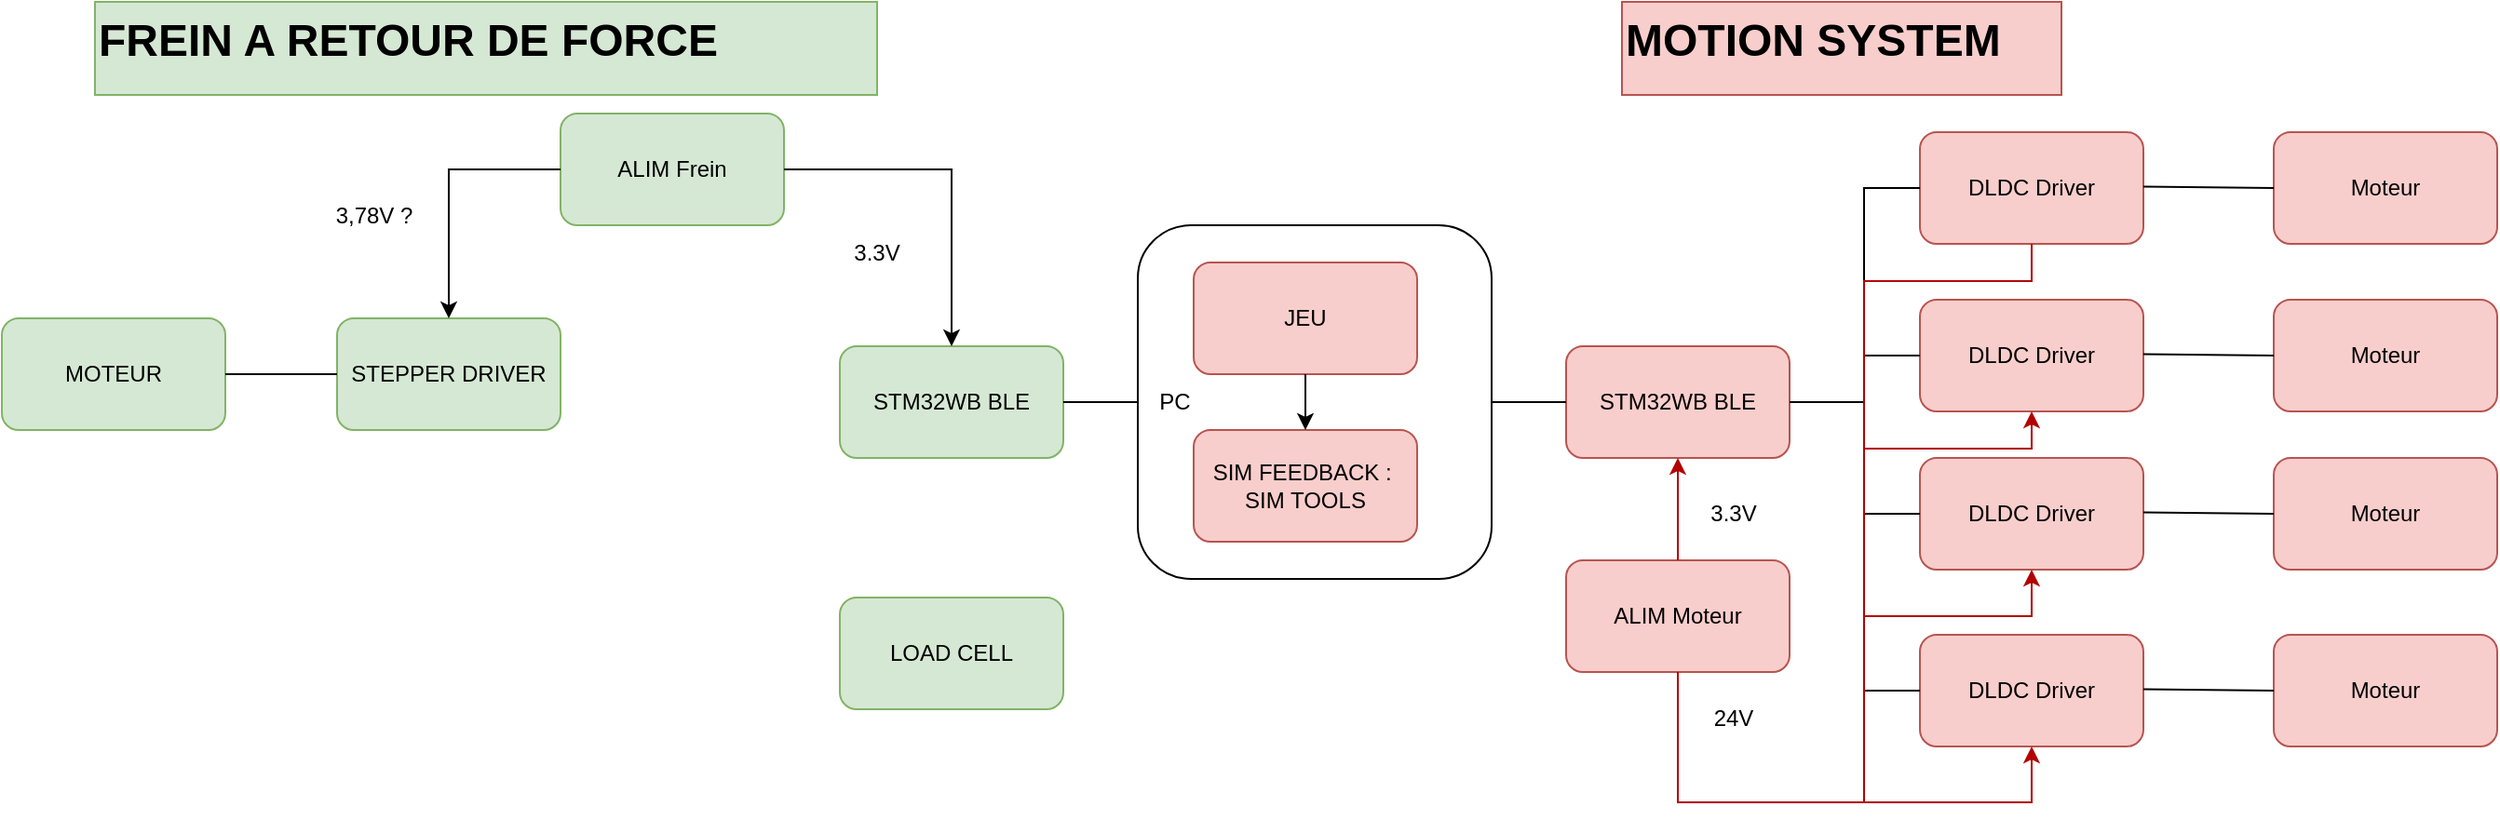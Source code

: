 <mxfile version="26.0.16">
  <diagram id="C5RBs43oDa-KdzZeNtuy" name="Page-1">
    <mxGraphModel dx="2295" dy="951" grid="1" gridSize="10" guides="1" tooltips="1" connect="1" arrows="1" fold="1" page="1" pageScale="1" pageWidth="827" pageHeight="1169" math="0" shadow="0">
      <root>
        <mxCell id="WIyWlLk6GJQsqaUBKTNV-0" />
        <mxCell id="WIyWlLk6GJQsqaUBKTNV-1" parent="WIyWlLk6GJQsqaUBKTNV-0" />
        <mxCell id="uUF5u2vpOvQg4AQ15sbe-0" value="" style="rounded=1;whiteSpace=wrap;html=1;" vertex="1" parent="WIyWlLk6GJQsqaUBKTNV-1">
          <mxGeometry x="80" y="130" width="190" height="190" as="geometry" />
        </mxCell>
        <mxCell id="uUF5u2vpOvQg4AQ15sbe-3" value="DLDC Driver" style="rounded=1;whiteSpace=wrap;html=1;fillColor=#f8cecc;strokeColor=#b85450;" vertex="1" parent="WIyWlLk6GJQsqaUBKTNV-1">
          <mxGeometry x="500" y="80" width="120" height="60" as="geometry" />
        </mxCell>
        <mxCell id="uUF5u2vpOvQg4AQ15sbe-4" value="ALIM Moteur" style="rounded=1;whiteSpace=wrap;html=1;fillColor=#f8cecc;strokeColor=#b85450;" vertex="1" parent="WIyWlLk6GJQsqaUBKTNV-1">
          <mxGeometry x="310" y="310" width="120" height="60" as="geometry" />
        </mxCell>
        <mxCell id="uUF5u2vpOvQg4AQ15sbe-5" value="STM32WB BLE" style="rounded=1;whiteSpace=wrap;html=1;fillColor=#f8cecc;strokeColor=#b85450;" vertex="1" parent="WIyWlLk6GJQsqaUBKTNV-1">
          <mxGeometry x="310" y="195" width="120" height="60" as="geometry" />
        </mxCell>
        <mxCell id="uUF5u2vpOvQg4AQ15sbe-6" value="JEU" style="rounded=1;whiteSpace=wrap;html=1;fillColor=#f8cecc;strokeColor=#b85450;" vertex="1" parent="WIyWlLk6GJQsqaUBKTNV-1">
          <mxGeometry x="110" y="150" width="120" height="60" as="geometry" />
        </mxCell>
        <mxCell id="uUF5u2vpOvQg4AQ15sbe-7" value="SIM FEEDBACK :&amp;nbsp;&lt;div&gt;SIM TOOLS&lt;/div&gt;" style="rounded=1;whiteSpace=wrap;html=1;fillColor=#f8cecc;strokeColor=#b85450;" vertex="1" parent="WIyWlLk6GJQsqaUBKTNV-1">
          <mxGeometry x="110" y="240" width="120" height="60" as="geometry" />
        </mxCell>
        <mxCell id="uUF5u2vpOvQg4AQ15sbe-9" value="Moteur" style="rounded=1;whiteSpace=wrap;html=1;fillColor=#f8cecc;strokeColor=#b85450;" vertex="1" parent="WIyWlLk6GJQsqaUBKTNV-1">
          <mxGeometry x="690" y="80" width="120" height="60" as="geometry" />
        </mxCell>
        <mxCell id="uUF5u2vpOvQg4AQ15sbe-10" value="ALIM Frein" style="rounded=1;whiteSpace=wrap;html=1;fillColor=#d5e8d4;strokeColor=#82b366;" vertex="1" parent="WIyWlLk6GJQsqaUBKTNV-1">
          <mxGeometry x="-230" y="70" width="120" height="60" as="geometry" />
        </mxCell>
        <mxCell id="uUF5u2vpOvQg4AQ15sbe-11" value="STM32WB BLE" style="rounded=1;whiteSpace=wrap;html=1;fillColor=#d5e8d4;strokeColor=#82b366;" vertex="1" parent="WIyWlLk6GJQsqaUBKTNV-1">
          <mxGeometry x="-80" y="195" width="120" height="60" as="geometry" />
        </mxCell>
        <mxCell id="uUF5u2vpOvQg4AQ15sbe-12" value="LOAD CELL" style="rounded=1;whiteSpace=wrap;html=1;fillColor=#d5e8d4;strokeColor=#82b366;" vertex="1" parent="WIyWlLk6GJQsqaUBKTNV-1">
          <mxGeometry x="-80" y="330" width="120" height="60" as="geometry" />
        </mxCell>
        <mxCell id="uUF5u2vpOvQg4AQ15sbe-13" value="STEPPER DRIVER" style="rounded=1;whiteSpace=wrap;html=1;fillColor=#d5e8d4;strokeColor=#82b366;" vertex="1" parent="WIyWlLk6GJQsqaUBKTNV-1">
          <mxGeometry x="-350" y="180" width="120" height="60" as="geometry" />
        </mxCell>
        <mxCell id="uUF5u2vpOvQg4AQ15sbe-14" value="MOTEUR" style="rounded=1;whiteSpace=wrap;html=1;fillColor=#d5e8d4;strokeColor=#82b366;" vertex="1" parent="WIyWlLk6GJQsqaUBKTNV-1">
          <mxGeometry x="-530" y="180" width="120" height="60" as="geometry" />
        </mxCell>
        <mxCell id="uUF5u2vpOvQg4AQ15sbe-15" value="" style="endArrow=classic;html=1;rounded=0;exitX=0.5;exitY=1;exitDx=0;exitDy=0;entryX=0.5;entryY=0;entryDx=0;entryDy=0;" edge="1" parent="WIyWlLk6GJQsqaUBKTNV-1" source="uUF5u2vpOvQg4AQ15sbe-6" target="uUF5u2vpOvQg4AQ15sbe-7">
          <mxGeometry width="50" height="50" relative="1" as="geometry">
            <mxPoint x="-10" y="400" as="sourcePoint" />
            <mxPoint x="40" y="350" as="targetPoint" />
          </mxGeometry>
        </mxCell>
        <mxCell id="uUF5u2vpOvQg4AQ15sbe-16" value="PC" style="text;html=1;align=center;verticalAlign=middle;whiteSpace=wrap;rounded=0;" vertex="1" parent="WIyWlLk6GJQsqaUBKTNV-1">
          <mxGeometry x="70" y="210" width="60" height="30" as="geometry" />
        </mxCell>
        <mxCell id="uUF5u2vpOvQg4AQ15sbe-17" value="" style="endArrow=classic;html=1;rounded=0;exitX=1;exitY=0.5;exitDx=0;exitDy=0;entryX=0.5;entryY=0;entryDx=0;entryDy=0;" edge="1" parent="WIyWlLk6GJQsqaUBKTNV-1" source="uUF5u2vpOvQg4AQ15sbe-10" target="uUF5u2vpOvQg4AQ15sbe-11">
          <mxGeometry width="50" height="50" relative="1" as="geometry">
            <mxPoint x="-90" y="380" as="sourcePoint" />
            <mxPoint x="-40" y="330" as="targetPoint" />
            <Array as="points">
              <mxPoint x="-20" y="100" />
            </Array>
          </mxGeometry>
        </mxCell>
        <mxCell id="uUF5u2vpOvQg4AQ15sbe-18" value="" style="endArrow=classic;html=1;rounded=0;exitX=0;exitY=0.5;exitDx=0;exitDy=0;entryX=0.5;entryY=0;entryDx=0;entryDy=0;" edge="1" parent="WIyWlLk6GJQsqaUBKTNV-1" source="uUF5u2vpOvQg4AQ15sbe-10" target="uUF5u2vpOvQg4AQ15sbe-13">
          <mxGeometry width="50" height="50" relative="1" as="geometry">
            <mxPoint x="90" y="420" as="sourcePoint" />
            <mxPoint x="140" y="370" as="targetPoint" />
            <Array as="points">
              <mxPoint x="-290" y="100" />
            </Array>
          </mxGeometry>
        </mxCell>
        <mxCell id="uUF5u2vpOvQg4AQ15sbe-19" value="" style="endArrow=none;html=1;rounded=0;exitX=1;exitY=0.5;exitDx=0;exitDy=0;entryX=0;entryY=0.5;entryDx=0;entryDy=0;" edge="1" parent="WIyWlLk6GJQsqaUBKTNV-1" source="uUF5u2vpOvQg4AQ15sbe-14" target="uUF5u2vpOvQg4AQ15sbe-13">
          <mxGeometry width="50" height="50" relative="1" as="geometry">
            <mxPoint x="90" y="420" as="sourcePoint" />
            <mxPoint x="140" y="370" as="targetPoint" />
          </mxGeometry>
        </mxCell>
        <mxCell id="uUF5u2vpOvQg4AQ15sbe-21" value="24V" style="text;html=1;align=center;verticalAlign=middle;whiteSpace=wrap;rounded=0;" vertex="1" parent="WIyWlLk6GJQsqaUBKTNV-1">
          <mxGeometry x="370" y="380" width="60" height="30" as="geometry" />
        </mxCell>
        <mxCell id="uUF5u2vpOvQg4AQ15sbe-22" value="3.3V" style="text;html=1;align=center;verticalAlign=middle;whiteSpace=wrap;rounded=0;" vertex="1" parent="WIyWlLk6GJQsqaUBKTNV-1">
          <mxGeometry x="-90" y="130" width="60" height="30" as="geometry" />
        </mxCell>
        <mxCell id="uUF5u2vpOvQg4AQ15sbe-24" value="3.3V" style="text;html=1;align=center;verticalAlign=middle;whiteSpace=wrap;rounded=0;" vertex="1" parent="WIyWlLk6GJQsqaUBKTNV-1">
          <mxGeometry x="370" y="270" width="60" height="30" as="geometry" />
        </mxCell>
        <mxCell id="uUF5u2vpOvQg4AQ15sbe-27" value="" style="endArrow=none;html=1;rounded=0;exitX=1;exitY=0.5;exitDx=0;exitDy=0;entryX=0;entryY=0.5;entryDx=0;entryDy=0;" edge="1" parent="WIyWlLk6GJQsqaUBKTNV-1" source="uUF5u2vpOvQg4AQ15sbe-0" target="uUF5u2vpOvQg4AQ15sbe-5">
          <mxGeometry width="50" height="50" relative="1" as="geometry">
            <mxPoint x="90" y="420" as="sourcePoint" />
            <mxPoint x="140" y="370" as="targetPoint" />
          </mxGeometry>
        </mxCell>
        <mxCell id="uUF5u2vpOvQg4AQ15sbe-28" value="" style="endArrow=none;html=1;rounded=0;exitX=1;exitY=0.5;exitDx=0;exitDy=0;" edge="1" parent="WIyWlLk6GJQsqaUBKTNV-1" source="uUF5u2vpOvQg4AQ15sbe-5" target="uUF5u2vpOvQg4AQ15sbe-3">
          <mxGeometry width="50" height="50" relative="1" as="geometry">
            <mxPoint x="90" y="420" as="sourcePoint" />
            <mxPoint x="140" y="370" as="targetPoint" />
            <Array as="points">
              <mxPoint x="470" y="225" />
              <mxPoint x="470" y="110" />
            </Array>
          </mxGeometry>
        </mxCell>
        <mxCell id="uUF5u2vpOvQg4AQ15sbe-29" value="" style="endArrow=none;html=1;rounded=0;exitX=1;exitY=0.5;exitDx=0;exitDy=0;entryX=0;entryY=0.5;entryDx=0;entryDy=0;" edge="1" parent="WIyWlLk6GJQsqaUBKTNV-1" target="uUF5u2vpOvQg4AQ15sbe-9">
          <mxGeometry width="50" height="50" relative="1" as="geometry">
            <mxPoint x="620" y="109.23" as="sourcePoint" />
            <mxPoint x="670" y="109" as="targetPoint" />
            <Array as="points" />
          </mxGeometry>
        </mxCell>
        <mxCell id="uUF5u2vpOvQg4AQ15sbe-31" value="&lt;h1 style=&quot;margin-top: 0px;&quot;&gt;MOTION SYSTEM&lt;/h1&gt;" style="text;html=1;whiteSpace=wrap;overflow=hidden;rounded=0;fillColor=#f8cecc;strokeColor=#b85450;" vertex="1" parent="WIyWlLk6GJQsqaUBKTNV-1">
          <mxGeometry x="340" y="10" width="236" height="50" as="geometry" />
        </mxCell>
        <mxCell id="uUF5u2vpOvQg4AQ15sbe-32" value="" style="endArrow=none;html=1;rounded=0;exitX=1;exitY=0.5;exitDx=0;exitDy=0;entryX=0;entryY=0.5;entryDx=0;entryDy=0;" edge="1" parent="WIyWlLk6GJQsqaUBKTNV-1" source="uUF5u2vpOvQg4AQ15sbe-11" target="uUF5u2vpOvQg4AQ15sbe-0">
          <mxGeometry width="50" height="50" relative="1" as="geometry">
            <mxPoint x="50" y="240" as="sourcePoint" />
            <mxPoint x="140" y="370" as="targetPoint" />
          </mxGeometry>
        </mxCell>
        <mxCell id="uUF5u2vpOvQg4AQ15sbe-33" value="&lt;h1 style=&quot;margin-top: 0px;&quot;&gt;FREIN A RETOUR DE FORCE&lt;/h1&gt;" style="text;html=1;whiteSpace=wrap;overflow=hidden;rounded=0;fillColor=#d5e8d4;strokeColor=#82b366;" vertex="1" parent="WIyWlLk6GJQsqaUBKTNV-1">
          <mxGeometry x="-480" y="10" width="420" height="50" as="geometry" />
        </mxCell>
        <mxCell id="uUF5u2vpOvQg4AQ15sbe-34" value="DLDC Driver" style="rounded=1;whiteSpace=wrap;html=1;fillColor=#f8cecc;strokeColor=#b85450;" vertex="1" parent="WIyWlLk6GJQsqaUBKTNV-1">
          <mxGeometry x="500" y="170" width="120" height="60" as="geometry" />
        </mxCell>
        <mxCell id="uUF5u2vpOvQg4AQ15sbe-35" value="Moteur" style="rounded=1;whiteSpace=wrap;html=1;fillColor=#f8cecc;strokeColor=#b85450;" vertex="1" parent="WIyWlLk6GJQsqaUBKTNV-1">
          <mxGeometry x="690" y="170" width="120" height="60" as="geometry" />
        </mxCell>
        <mxCell id="uUF5u2vpOvQg4AQ15sbe-36" value="" style="endArrow=none;html=1;rounded=0;exitX=1;exitY=0.5;exitDx=0;exitDy=0;entryX=0;entryY=0.5;entryDx=0;entryDy=0;" edge="1" parent="WIyWlLk6GJQsqaUBKTNV-1" target="uUF5u2vpOvQg4AQ15sbe-35">
          <mxGeometry width="50" height="50" relative="1" as="geometry">
            <mxPoint x="620" y="199.23" as="sourcePoint" />
            <mxPoint x="670" y="199" as="targetPoint" />
            <Array as="points" />
          </mxGeometry>
        </mxCell>
        <mxCell id="uUF5u2vpOvQg4AQ15sbe-37" value="DLDC Driver" style="rounded=1;whiteSpace=wrap;html=1;fillColor=#f8cecc;strokeColor=#b85450;" vertex="1" parent="WIyWlLk6GJQsqaUBKTNV-1">
          <mxGeometry x="500" y="255" width="120" height="60" as="geometry" />
        </mxCell>
        <mxCell id="uUF5u2vpOvQg4AQ15sbe-38" value="Moteur" style="rounded=1;whiteSpace=wrap;html=1;fillColor=#f8cecc;strokeColor=#b85450;" vertex="1" parent="WIyWlLk6GJQsqaUBKTNV-1">
          <mxGeometry x="690" y="255" width="120" height="60" as="geometry" />
        </mxCell>
        <mxCell id="uUF5u2vpOvQg4AQ15sbe-39" value="" style="endArrow=none;html=1;rounded=0;exitX=1;exitY=0.5;exitDx=0;exitDy=0;entryX=0;entryY=0.5;entryDx=0;entryDy=0;" edge="1" parent="WIyWlLk6GJQsqaUBKTNV-1" target="uUF5u2vpOvQg4AQ15sbe-38">
          <mxGeometry width="50" height="50" relative="1" as="geometry">
            <mxPoint x="620" y="284.23" as="sourcePoint" />
            <mxPoint x="670" y="284" as="targetPoint" />
            <Array as="points" />
          </mxGeometry>
        </mxCell>
        <mxCell id="uUF5u2vpOvQg4AQ15sbe-40" value="DLDC Driver" style="rounded=1;whiteSpace=wrap;html=1;fillColor=#f8cecc;strokeColor=#b85450;" vertex="1" parent="WIyWlLk6GJQsqaUBKTNV-1">
          <mxGeometry x="500" y="350" width="120" height="60" as="geometry" />
        </mxCell>
        <mxCell id="uUF5u2vpOvQg4AQ15sbe-41" value="Moteur" style="rounded=1;whiteSpace=wrap;html=1;fillColor=#f8cecc;strokeColor=#b85450;" vertex="1" parent="WIyWlLk6GJQsqaUBKTNV-1">
          <mxGeometry x="690" y="350" width="120" height="60" as="geometry" />
        </mxCell>
        <mxCell id="uUF5u2vpOvQg4AQ15sbe-42" value="" style="endArrow=none;html=1;rounded=0;exitX=1;exitY=0.5;exitDx=0;exitDy=0;entryX=0;entryY=0.5;entryDx=0;entryDy=0;" edge="1" parent="WIyWlLk6GJQsqaUBKTNV-1" target="uUF5u2vpOvQg4AQ15sbe-41">
          <mxGeometry width="50" height="50" relative="1" as="geometry">
            <mxPoint x="620" y="379.23" as="sourcePoint" />
            <mxPoint x="670" y="379" as="targetPoint" />
            <Array as="points" />
          </mxGeometry>
        </mxCell>
        <mxCell id="uUF5u2vpOvQg4AQ15sbe-44" value="" style="endArrow=none;html=1;rounded=0;exitX=1;exitY=0.5;exitDx=0;exitDy=0;entryX=0;entryY=0.5;entryDx=0;entryDy=0;" edge="1" parent="WIyWlLk6GJQsqaUBKTNV-1" source="uUF5u2vpOvQg4AQ15sbe-5" target="uUF5u2vpOvQg4AQ15sbe-34">
          <mxGeometry width="50" height="50" relative="1" as="geometry">
            <mxPoint x="110" y="420" as="sourcePoint" />
            <mxPoint x="400" y="240" as="targetPoint" />
            <Array as="points">
              <mxPoint x="470" y="225" />
              <mxPoint x="470" y="200" />
            </Array>
          </mxGeometry>
        </mxCell>
        <mxCell id="uUF5u2vpOvQg4AQ15sbe-45" value="" style="endArrow=none;html=1;rounded=0;exitX=1;exitY=0.5;exitDx=0;exitDy=0;entryX=0;entryY=0.5;entryDx=0;entryDy=0;" edge="1" parent="WIyWlLk6GJQsqaUBKTNV-1" source="uUF5u2vpOvQg4AQ15sbe-5" target="uUF5u2vpOvQg4AQ15sbe-37">
          <mxGeometry width="50" height="50" relative="1" as="geometry">
            <mxPoint x="110" y="420" as="sourcePoint" />
            <mxPoint x="160" y="370" as="targetPoint" />
            <Array as="points">
              <mxPoint x="470" y="225" />
              <mxPoint x="470" y="285" />
            </Array>
          </mxGeometry>
        </mxCell>
        <mxCell id="uUF5u2vpOvQg4AQ15sbe-46" value="" style="endArrow=none;html=1;rounded=0;entryX=1;entryY=0.5;entryDx=0;entryDy=0;exitX=0;exitY=0.5;exitDx=0;exitDy=0;" edge="1" parent="WIyWlLk6GJQsqaUBKTNV-1" source="uUF5u2vpOvQg4AQ15sbe-40" target="uUF5u2vpOvQg4AQ15sbe-5">
          <mxGeometry width="50" height="50" relative="1" as="geometry">
            <mxPoint x="110" y="420" as="sourcePoint" />
            <mxPoint x="160" y="370" as="targetPoint" />
            <Array as="points">
              <mxPoint x="470" y="380" />
              <mxPoint x="470" y="280" />
              <mxPoint x="470" y="225" />
            </Array>
          </mxGeometry>
        </mxCell>
        <mxCell id="uUF5u2vpOvQg4AQ15sbe-48" value="" style="endArrow=classic;html=1;rounded=0;exitX=0.5;exitY=1;exitDx=0;exitDy=0;entryX=0.5;entryY=1;entryDx=0;entryDy=0;fillColor=#e51400;strokeColor=#B20000;" edge="1" parent="WIyWlLk6GJQsqaUBKTNV-1" source="uUF5u2vpOvQg4AQ15sbe-4" target="uUF5u2vpOvQg4AQ15sbe-37">
          <mxGeometry width="50" height="50" relative="1" as="geometry">
            <mxPoint x="110" y="420" as="sourcePoint" />
            <mxPoint x="160" y="370" as="targetPoint" />
            <Array as="points">
              <mxPoint x="370" y="440" />
              <mxPoint x="470" y="440" />
              <mxPoint x="470" y="340" />
              <mxPoint x="560" y="340" />
            </Array>
          </mxGeometry>
        </mxCell>
        <mxCell id="uUF5u2vpOvQg4AQ15sbe-49" value="" style="endArrow=classic;html=1;rounded=0;exitX=0.5;exitY=1;exitDx=0;exitDy=0;entryX=0.5;entryY=1;entryDx=0;entryDy=0;fillColor=#e51400;strokeColor=#B20000;" edge="1" parent="WIyWlLk6GJQsqaUBKTNV-1" source="uUF5u2vpOvQg4AQ15sbe-4" target="uUF5u2vpOvQg4AQ15sbe-34">
          <mxGeometry width="50" height="50" relative="1" as="geometry">
            <mxPoint x="110" y="420" as="sourcePoint" />
            <mxPoint x="160" y="370" as="targetPoint" />
            <Array as="points">
              <mxPoint x="370" y="440" />
              <mxPoint x="470" y="440" />
              <mxPoint x="470" y="250" />
              <mxPoint x="560" y="250" />
            </Array>
          </mxGeometry>
        </mxCell>
        <mxCell id="uUF5u2vpOvQg4AQ15sbe-50" value="" style="endArrow=none;html=1;rounded=0;exitX=0.5;exitY=1;exitDx=0;exitDy=0;entryX=0.5;entryY=1;entryDx=0;entryDy=0;fillColor=#e51400;strokeColor=#B20000;" edge="1" parent="WIyWlLk6GJQsqaUBKTNV-1" source="uUF5u2vpOvQg4AQ15sbe-4" target="uUF5u2vpOvQg4AQ15sbe-3">
          <mxGeometry width="50" height="50" relative="1" as="geometry">
            <mxPoint x="110" y="420" as="sourcePoint" />
            <mxPoint x="160" y="370" as="targetPoint" />
            <Array as="points">
              <mxPoint x="370" y="440" />
              <mxPoint x="470" y="440" />
              <mxPoint x="470" y="160" />
              <mxPoint x="560" y="160" />
            </Array>
          </mxGeometry>
        </mxCell>
        <mxCell id="uUF5u2vpOvQg4AQ15sbe-51" value="" style="endArrow=classic;html=1;rounded=0;exitX=0.5;exitY=1;exitDx=0;exitDy=0;entryX=0.5;entryY=1;entryDx=0;entryDy=0;fillColor=#e51400;strokeColor=#B20000;" edge="1" parent="WIyWlLk6GJQsqaUBKTNV-1" source="uUF5u2vpOvQg4AQ15sbe-4" target="uUF5u2vpOvQg4AQ15sbe-40">
          <mxGeometry width="50" height="50" relative="1" as="geometry">
            <mxPoint x="110" y="420" as="sourcePoint" />
            <mxPoint x="160" y="370" as="targetPoint" />
            <Array as="points">
              <mxPoint x="370" y="440" />
              <mxPoint x="470" y="440" />
              <mxPoint x="560" y="440" />
            </Array>
          </mxGeometry>
        </mxCell>
        <mxCell id="uUF5u2vpOvQg4AQ15sbe-52" value="" style="endArrow=classic;html=1;rounded=0;exitX=0.5;exitY=0;exitDx=0;exitDy=0;entryX=0.5;entryY=1;entryDx=0;entryDy=0;fillColor=#e51400;strokeColor=#B20000;" edge="1" parent="WIyWlLk6GJQsqaUBKTNV-1" source="uUF5u2vpOvQg4AQ15sbe-4" target="uUF5u2vpOvQg4AQ15sbe-5">
          <mxGeometry width="50" height="50" relative="1" as="geometry">
            <mxPoint x="110" y="420" as="sourcePoint" />
            <mxPoint x="160" y="370" as="targetPoint" />
          </mxGeometry>
        </mxCell>
        <mxCell id="uUF5u2vpOvQg4AQ15sbe-53" value="3,78V ?" style="text;html=1;align=center;verticalAlign=middle;whiteSpace=wrap;rounded=0;" vertex="1" parent="WIyWlLk6GJQsqaUBKTNV-1">
          <mxGeometry x="-360" y="110" width="60" height="30" as="geometry" />
        </mxCell>
      </root>
    </mxGraphModel>
  </diagram>
</mxfile>
